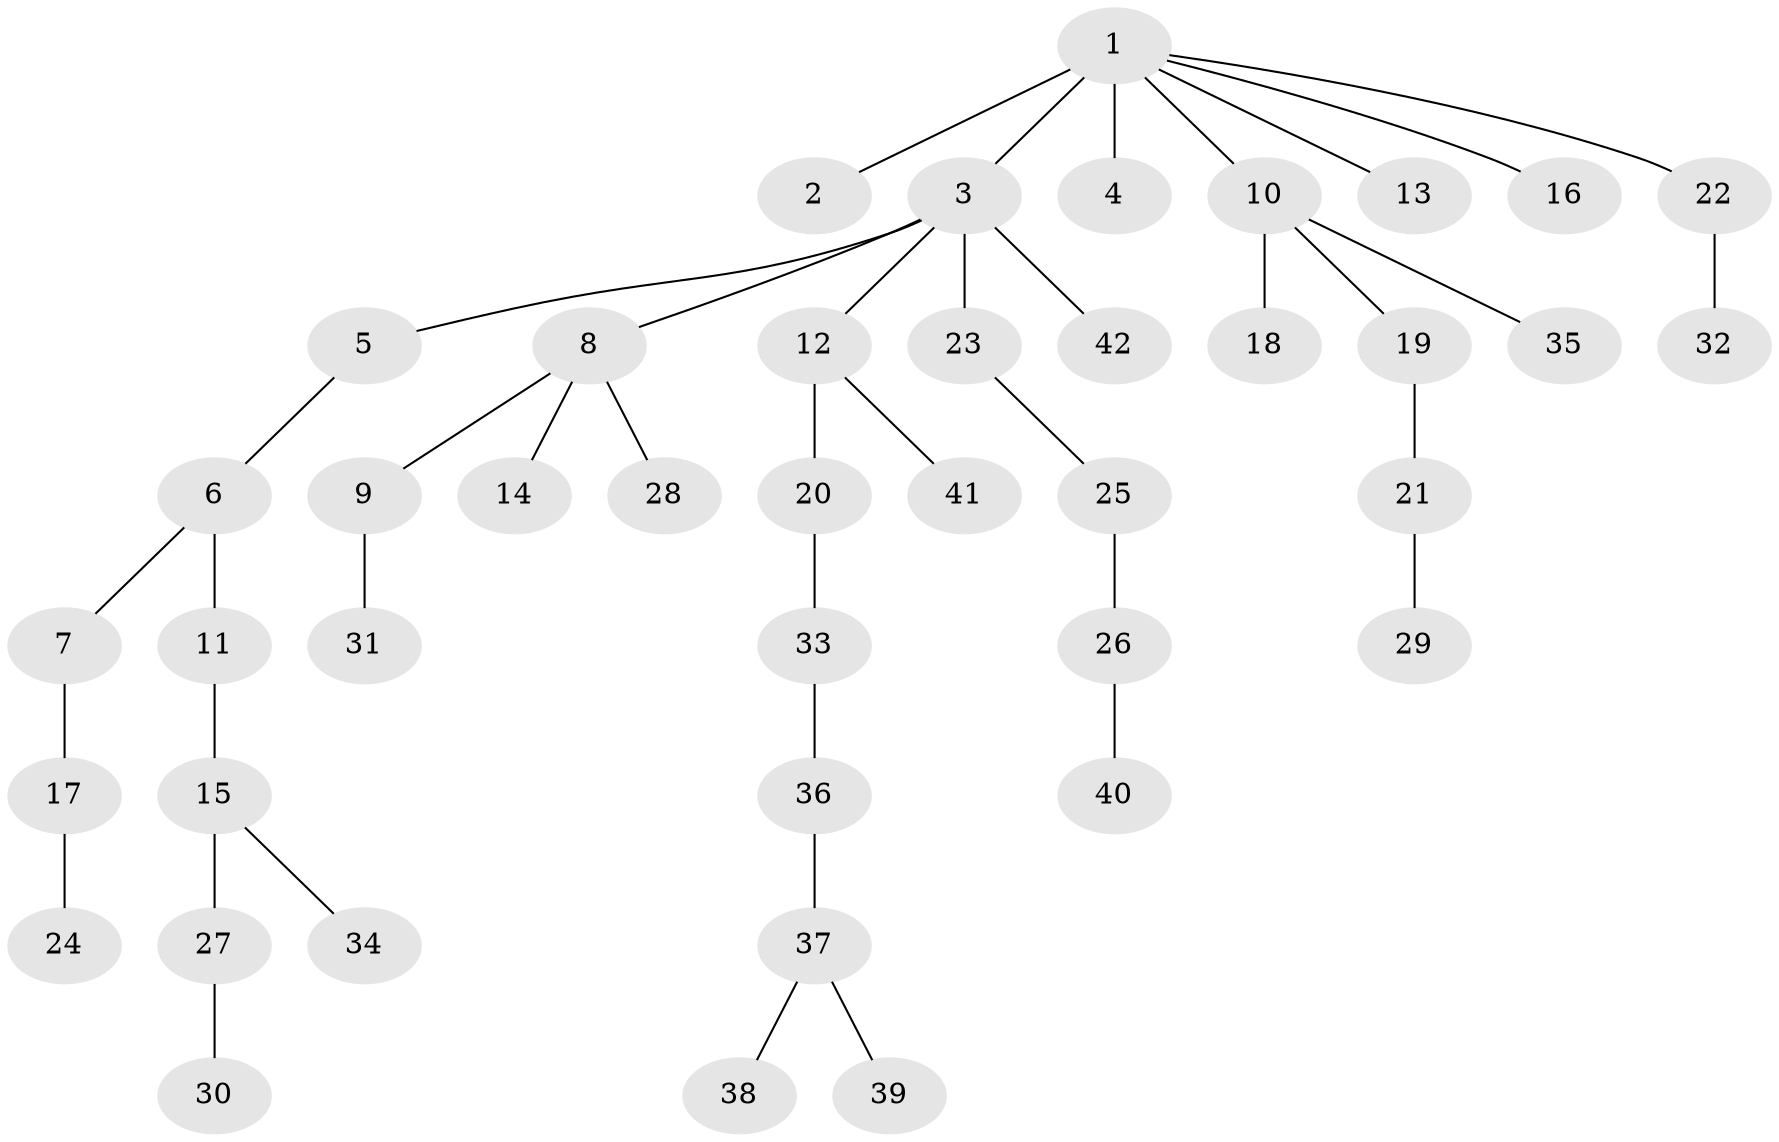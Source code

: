 // original degree distribution, {6: 0.022222222222222223, 5: 0.044444444444444446, 3: 0.1259259259259259, 4: 0.06666666666666667, 2: 0.24444444444444444, 1: 0.4962962962962963}
// Generated by graph-tools (version 1.1) at 2025/51/03/04/25 22:51:44]
// undirected, 42 vertices, 41 edges
graph export_dot {
  node [color=gray90,style=filled];
  1;
  2;
  3;
  4;
  5;
  6;
  7;
  8;
  9;
  10;
  11;
  12;
  13;
  14;
  15;
  16;
  17;
  18;
  19;
  20;
  21;
  22;
  23;
  24;
  25;
  26;
  27;
  28;
  29;
  30;
  31;
  32;
  33;
  34;
  35;
  36;
  37;
  38;
  39;
  40;
  41;
  42;
  1 -- 2 [weight=3.0];
  1 -- 3 [weight=1.0];
  1 -- 4 [weight=1.0];
  1 -- 10 [weight=1.0];
  1 -- 13 [weight=1.0];
  1 -- 16 [weight=1.0];
  1 -- 22 [weight=1.0];
  3 -- 5 [weight=1.0];
  3 -- 8 [weight=1.0];
  3 -- 12 [weight=1.0];
  3 -- 23 [weight=1.0];
  3 -- 42 [weight=1.0];
  5 -- 6 [weight=1.0];
  6 -- 7 [weight=1.0];
  6 -- 11 [weight=1.0];
  7 -- 17 [weight=1.0];
  8 -- 9 [weight=1.0];
  8 -- 14 [weight=1.0];
  8 -- 28 [weight=1.0];
  9 -- 31 [weight=1.0];
  10 -- 18 [weight=1.0];
  10 -- 19 [weight=1.0];
  10 -- 35 [weight=2.0];
  11 -- 15 [weight=1.0];
  12 -- 20 [weight=2.0];
  12 -- 41 [weight=1.0];
  15 -- 27 [weight=1.0];
  15 -- 34 [weight=1.0];
  17 -- 24 [weight=2.0];
  19 -- 21 [weight=1.0];
  20 -- 33 [weight=1.0];
  21 -- 29 [weight=1.0];
  22 -- 32 [weight=1.0];
  23 -- 25 [weight=2.0];
  25 -- 26 [weight=1.0];
  26 -- 40 [weight=1.0];
  27 -- 30 [weight=3.0];
  33 -- 36 [weight=1.0];
  36 -- 37 [weight=1.0];
  37 -- 38 [weight=1.0];
  37 -- 39 [weight=1.0];
}
